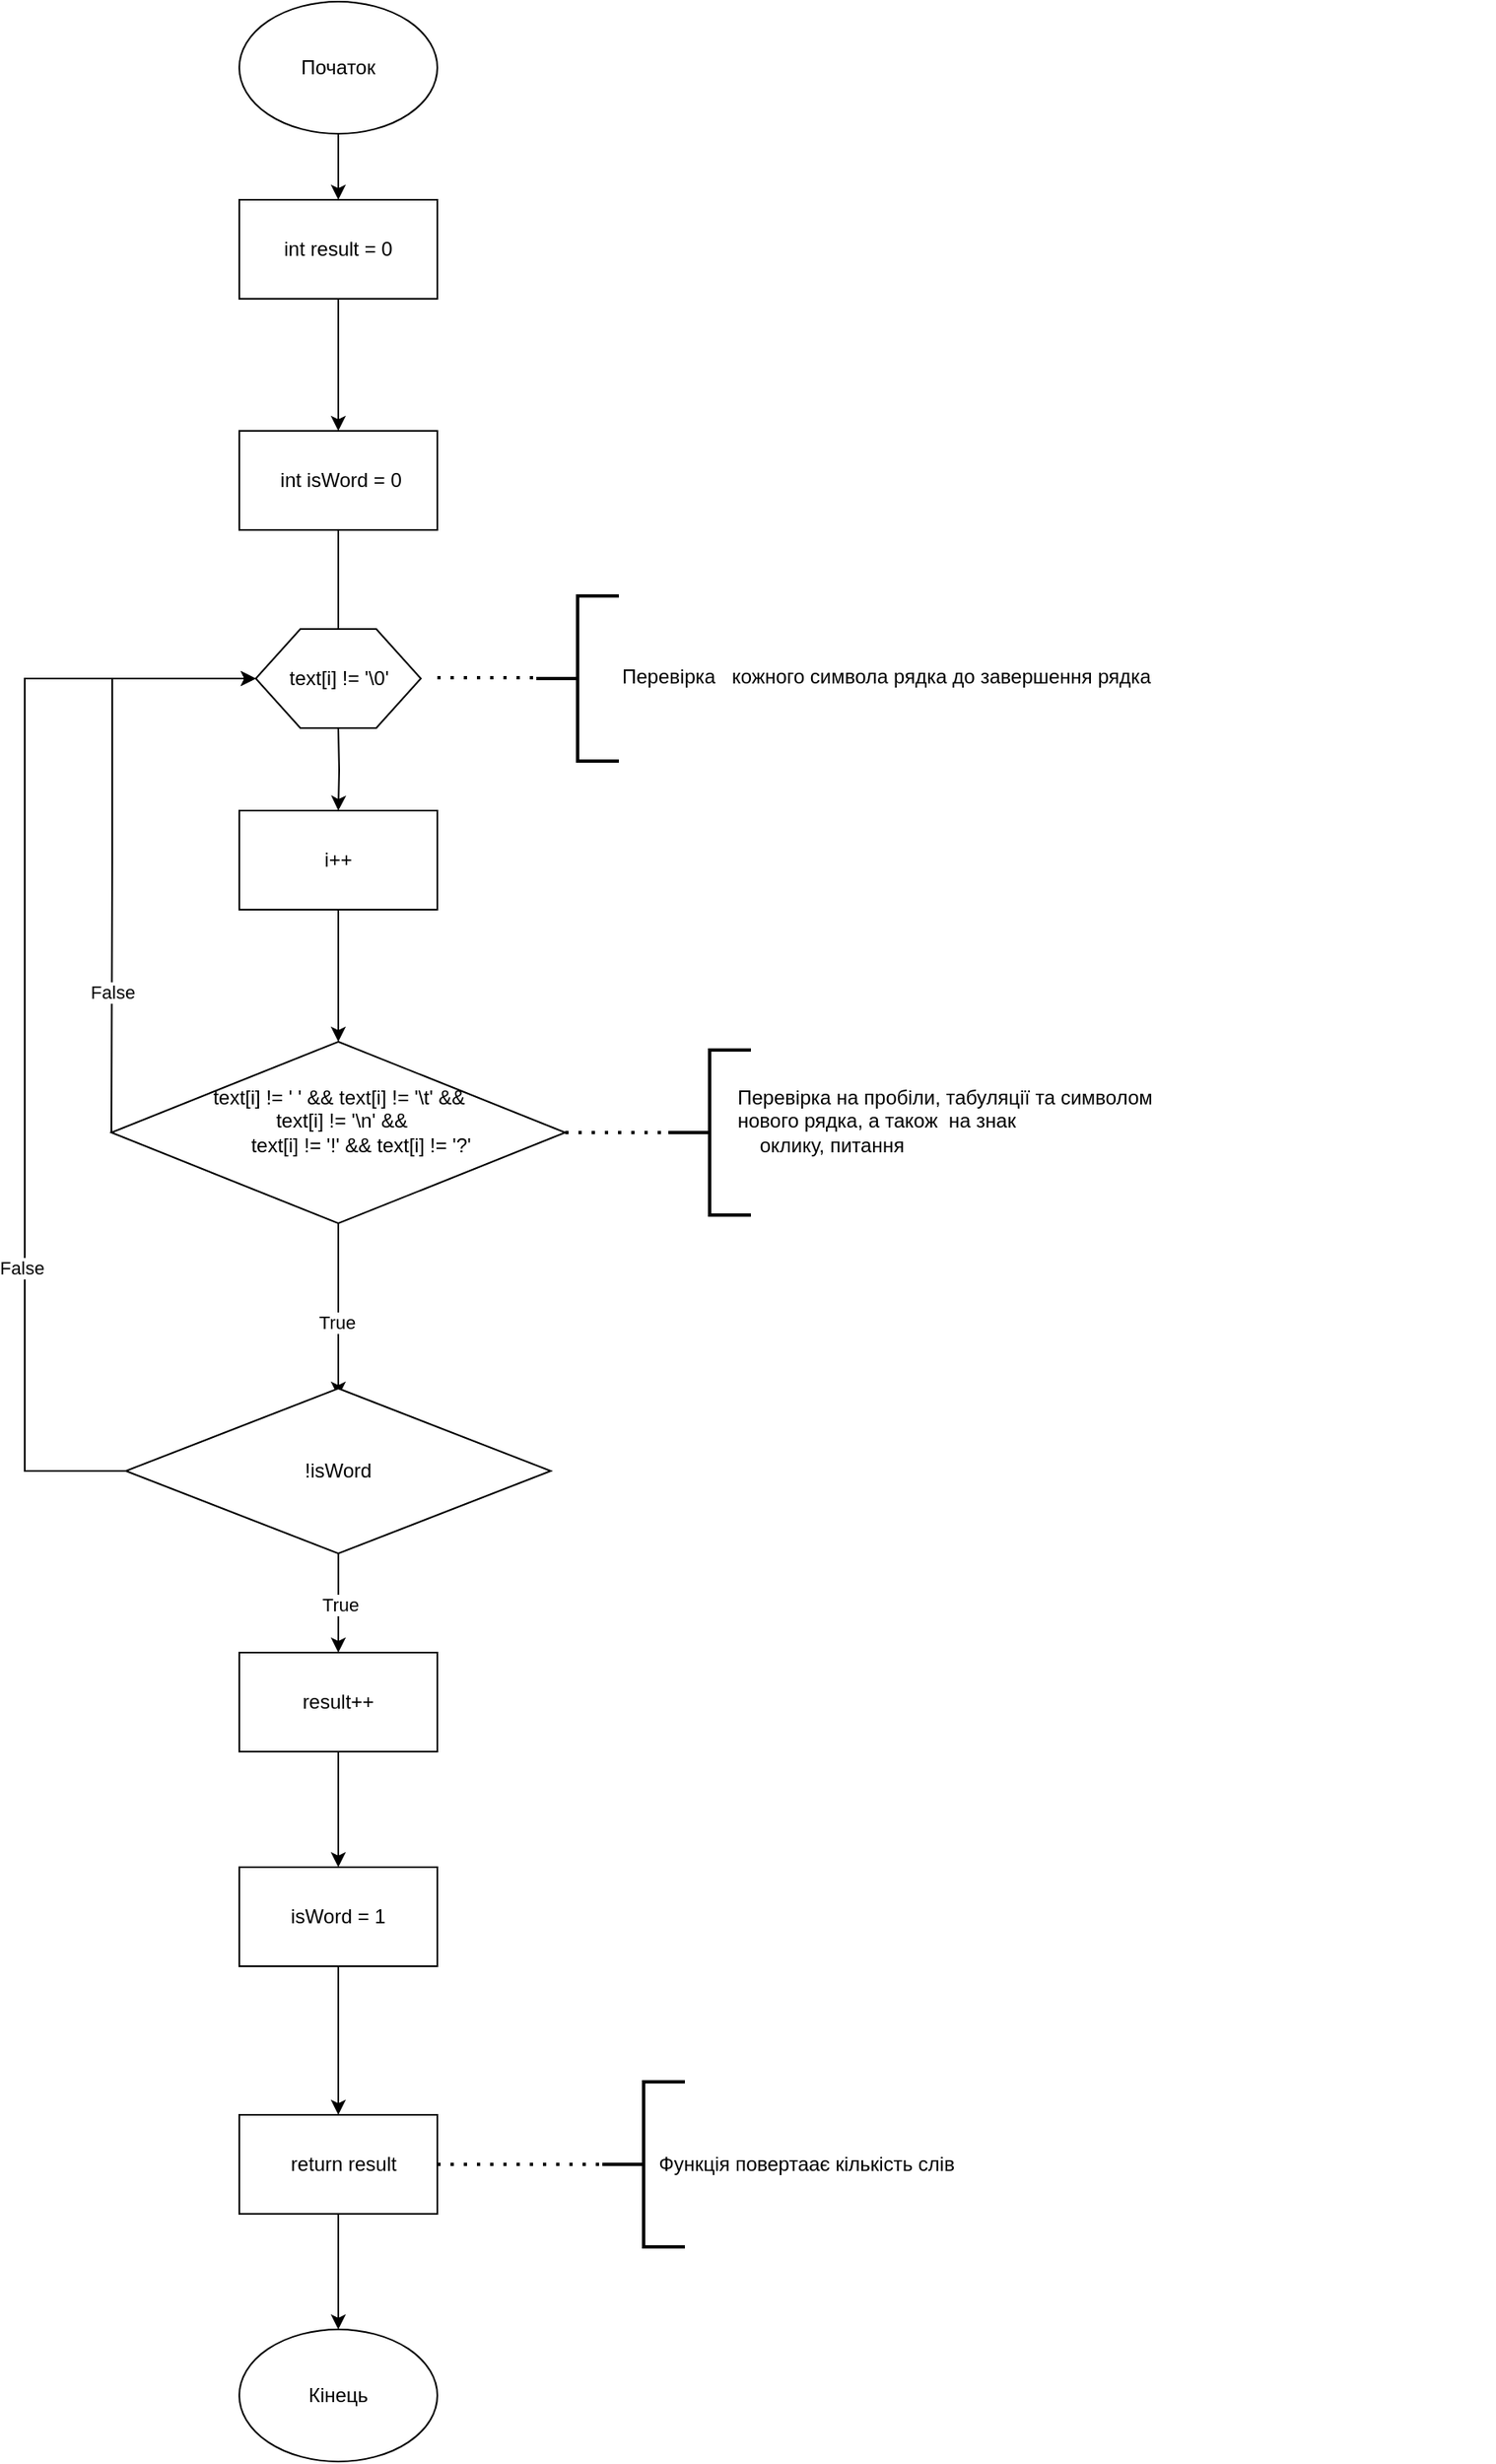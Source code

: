 <mxfile version="22.1.2" type="device">
  <diagram name="Страница — 1" id="ILtFAkhf57ipAOvoTek3">
    <mxGraphModel dx="521" dy="621" grid="1" gridSize="10" guides="1" tooltips="1" connect="1" arrows="1" fold="1" page="1" pageScale="1" pageWidth="827" pageHeight="1169" math="0" shadow="0">
      <root>
        <mxCell id="0" />
        <mxCell id="1" parent="0" />
        <mxCell id="pkNRhPRXysYuJzZf2Pa--6" value="" style="edgeStyle=orthogonalEdgeStyle;rounded=0;orthogonalLoop=1;jettySize=auto;html=1;" parent="1" source="pkNRhPRXysYuJzZf2Pa--1" target="pkNRhPRXysYuJzZf2Pa--2" edge="1">
          <mxGeometry relative="1" as="geometry" />
        </mxCell>
        <mxCell id="pkNRhPRXysYuJzZf2Pa--1" value="Початок" style="ellipse;whiteSpace=wrap;html=1;" parent="1" vertex="1">
          <mxGeometry x="540" y="240" width="120" height="80" as="geometry" />
        </mxCell>
        <mxCell id="pkNRhPRXysYuJzZf2Pa--7" value="" style="edgeStyle=orthogonalEdgeStyle;rounded=0;orthogonalLoop=1;jettySize=auto;html=1;" parent="1" source="pkNRhPRXysYuJzZf2Pa--2" target="pkNRhPRXysYuJzZf2Pa--3" edge="1">
          <mxGeometry relative="1" as="geometry" />
        </mxCell>
        <mxCell id="pkNRhPRXysYuJzZf2Pa--2" value="int result = 0" style="rounded=0;whiteSpace=wrap;html=1;" parent="1" vertex="1">
          <mxGeometry x="540" y="360" width="120" height="60" as="geometry" />
        </mxCell>
        <mxCell id="pkNRhPRXysYuJzZf2Pa--8" value="" style="edgeStyle=orthogonalEdgeStyle;rounded=0;orthogonalLoop=1;jettySize=auto;html=1;" parent="1" source="pkNRhPRXysYuJzZf2Pa--3" target="pkNRhPRXysYuJzZf2Pa--5" edge="1">
          <mxGeometry relative="1" as="geometry" />
        </mxCell>
        <mxCell id="pkNRhPRXysYuJzZf2Pa--3" value="&amp;nbsp;int isWord = 0" style="whiteSpace=wrap;html=1;rounded=0;" parent="1" vertex="1">
          <mxGeometry x="540" y="500" width="120" height="60" as="geometry" />
        </mxCell>
        <mxCell id="pkNRhPRXysYuJzZf2Pa--4" value="" style="verticalLabelPosition=bottom;verticalAlign=top;html=1;shape=hexagon;perimeter=hexagonPerimeter2;arcSize=6;size=0.27;" parent="1" vertex="1">
          <mxGeometry x="550" y="620" width="100" height="60" as="geometry" />
        </mxCell>
        <mxCell id="pkNRhPRXysYuJzZf2Pa--11" value="" style="edgeStyle=orthogonalEdgeStyle;rounded=0;orthogonalLoop=1;jettySize=auto;html=1;" parent="1" target="pkNRhPRXysYuJzZf2Pa--9" edge="1">
          <mxGeometry relative="1" as="geometry">
            <mxPoint x="600" y="680" as="sourcePoint" />
          </mxGeometry>
        </mxCell>
        <mxCell id="pkNRhPRXysYuJzZf2Pa--5" value="text[i] != &#39;\0&#39;" style="text;html=1;align=center;verticalAlign=middle;resizable=0;points=[];autosize=1;strokeColor=none;fillColor=none;" parent="1" vertex="1">
          <mxGeometry x="560" y="635" width="80" height="30" as="geometry" />
        </mxCell>
        <mxCell id="pkNRhPRXysYuJzZf2Pa--13" value="" style="edgeStyle=orthogonalEdgeStyle;rounded=0;orthogonalLoop=1;jettySize=auto;html=1;" parent="1" source="pkNRhPRXysYuJzZf2Pa--9" target="pkNRhPRXysYuJzZf2Pa--12" edge="1">
          <mxGeometry relative="1" as="geometry" />
        </mxCell>
        <mxCell id="pkNRhPRXysYuJzZf2Pa--9" value="i++" style="whiteSpace=wrap;html=1;" parent="1" vertex="1">
          <mxGeometry x="540" y="730" width="120" height="60" as="geometry" />
        </mxCell>
        <mxCell id="pkNRhPRXysYuJzZf2Pa--21" value="" style="edgeStyle=orthogonalEdgeStyle;rounded=0;orthogonalLoop=1;jettySize=auto;html=1;" parent="1" source="pkNRhPRXysYuJzZf2Pa--12" edge="1">
          <mxGeometry relative="1" as="geometry">
            <mxPoint x="600" y="1085.0" as="targetPoint" />
          </mxGeometry>
        </mxCell>
        <mxCell id="pkNRhPRXysYuJzZf2Pa--22" value="True" style="edgeLabel;html=1;align=center;verticalAlign=middle;resizable=0;points=[];" parent="pkNRhPRXysYuJzZf2Pa--21" vertex="1" connectable="0">
          <mxGeometry x="0.148" y="-2" relative="1" as="geometry">
            <mxPoint as="offset" />
          </mxGeometry>
        </mxCell>
        <mxCell id="pkNRhPRXysYuJzZf2Pa--12" value="&lt;div&gt;text[i] != &#39; &#39; &amp;amp;&amp;amp; text[i] != &#39;\t&#39; &amp;amp;&amp;amp;&lt;/div&gt;&lt;div&gt;&amp;nbsp;text[i] != &#39;\n&#39; &amp;amp;&amp;amp;&lt;/div&gt;&lt;div&gt;&amp;nbsp; &amp;nbsp; &amp;nbsp; &amp;nbsp; text[i] != &#39;!&#39; &amp;amp;&amp;amp; text[i] != &#39;?&#39;&lt;/div&gt;&lt;div&gt;&lt;br&gt;&lt;/div&gt;" style="rhombus;whiteSpace=wrap;html=1;" parent="1" vertex="1">
          <mxGeometry x="462.5" y="870" width="275" height="110" as="geometry" />
        </mxCell>
        <mxCell id="pkNRhPRXysYuJzZf2Pa--14" value="" style="endArrow=classic;html=1;rounded=0;entryX=0;entryY=0.5;entryDx=0;entryDy=0;exitX=0;exitY=0.5;exitDx=0;exitDy=0;" parent="1" target="pkNRhPRXysYuJzZf2Pa--4" edge="1" source="pkNRhPRXysYuJzZf2Pa--12">
          <mxGeometry width="50" height="50" relative="1" as="geometry">
            <mxPoint x="462.5" y="920" as="sourcePoint" />
            <mxPoint x="512.5" y="870" as="targetPoint" />
            <Array as="points">
              <mxPoint x="463" y="760" />
              <mxPoint x="463" y="650" />
            </Array>
          </mxGeometry>
        </mxCell>
        <mxCell id="pkNRhPRXysYuJzZf2Pa--19" value="False" style="edgeLabel;html=1;align=center;verticalAlign=middle;resizable=0;points=[];" parent="pkNRhPRXysYuJzZf2Pa--14" vertex="1" connectable="0">
          <mxGeometry x="-0.531" relative="1" as="geometry">
            <mxPoint as="offset" />
          </mxGeometry>
        </mxCell>
        <mxCell id="pkNRhPRXysYuJzZf2Pa--25" value="" style="edgeStyle=orthogonalEdgeStyle;rounded=0;orthogonalLoop=1;jettySize=auto;html=1;" parent="1" source="pkNRhPRXysYuJzZf2Pa--23" target="pkNRhPRXysYuJzZf2Pa--24" edge="1">
          <mxGeometry relative="1" as="geometry" />
        </mxCell>
        <mxCell id="mVNRX5Atvfrtjoymn3qX-1" value="True" style="edgeLabel;html=1;align=center;verticalAlign=middle;resizable=0;points=[];" parent="pkNRhPRXysYuJzZf2Pa--25" vertex="1" connectable="0">
          <mxGeometry x="0.027" y="1" relative="1" as="geometry">
            <mxPoint as="offset" />
          </mxGeometry>
        </mxCell>
        <mxCell id="pkNRhPRXysYuJzZf2Pa--23" value="&lt;div&gt;!isWord&lt;br&gt;&lt;/div&gt;" style="rhombus;whiteSpace=wrap;html=1;" parent="1" vertex="1">
          <mxGeometry x="471.25" y="1080" width="257.5" height="100" as="geometry" />
        </mxCell>
        <mxCell id="pkNRhPRXysYuJzZf2Pa--29" value="" style="edgeStyle=orthogonalEdgeStyle;rounded=0;orthogonalLoop=1;jettySize=auto;html=1;" parent="1" source="pkNRhPRXysYuJzZf2Pa--24" target="pkNRhPRXysYuJzZf2Pa--26" edge="1">
          <mxGeometry relative="1" as="geometry" />
        </mxCell>
        <mxCell id="pkNRhPRXysYuJzZf2Pa--24" value="result++" style="whiteSpace=wrap;html=1;" parent="1" vertex="1">
          <mxGeometry x="540" y="1240" width="120" height="60" as="geometry" />
        </mxCell>
        <mxCell id="pkNRhPRXysYuJzZf2Pa--30" value="" style="edgeStyle=orthogonalEdgeStyle;rounded=0;orthogonalLoop=1;jettySize=auto;html=1;" parent="1" source="pkNRhPRXysYuJzZf2Pa--26" target="pkNRhPRXysYuJzZf2Pa--27" edge="1">
          <mxGeometry relative="1" as="geometry" />
        </mxCell>
        <mxCell id="pkNRhPRXysYuJzZf2Pa--26" value="isWord = 1" style="whiteSpace=wrap;html=1;" parent="1" vertex="1">
          <mxGeometry x="540" y="1370" width="120" height="60" as="geometry" />
        </mxCell>
        <mxCell id="pkNRhPRXysYuJzZf2Pa--31" value="" style="edgeStyle=orthogonalEdgeStyle;rounded=0;orthogonalLoop=1;jettySize=auto;html=1;" parent="1" source="pkNRhPRXysYuJzZf2Pa--27" target="pkNRhPRXysYuJzZf2Pa--28" edge="1">
          <mxGeometry relative="1" as="geometry" />
        </mxCell>
        <mxCell id="pkNRhPRXysYuJzZf2Pa--27" value="&amp;nbsp; return result" style="whiteSpace=wrap;html=1;" parent="1" vertex="1">
          <mxGeometry x="540" y="1520" width="120" height="60" as="geometry" />
        </mxCell>
        <mxCell id="pkNRhPRXysYuJzZf2Pa--28" value="Кінець" style="ellipse;whiteSpace=wrap;html=1;" parent="1" vertex="1">
          <mxGeometry x="540" y="1650" width="120" height="80" as="geometry" />
        </mxCell>
        <mxCell id="pkNRhPRXysYuJzZf2Pa--32" value="" style="strokeWidth=2;html=1;shape=mxgraph.flowchart.annotation_2;align=left;labelPosition=right;pointerEvents=1;" parent="1" vertex="1">
          <mxGeometry x="800" y="875" width="50" height="100" as="geometry" />
        </mxCell>
        <mxCell id="pkNRhPRXysYuJzZf2Pa--34" value="Перевірка на пробіли, табуляції та символом &#xa;нового рядка, а також  на знак&#xa;    оклику, питання" style="text;whiteSpace=wrap;" parent="1" vertex="1">
          <mxGeometry x="840" y="890" width="460" height="50" as="geometry" />
        </mxCell>
        <mxCell id="pkNRhPRXysYuJzZf2Pa--36" value="" style="endArrow=none;dashed=1;html=1;dashPattern=1 3;strokeWidth=2;rounded=0;exitX=1;exitY=0.5;exitDx=0;exitDy=0;entryX=0;entryY=0.5;entryDx=0;entryDy=0;entryPerimeter=0;" parent="1" source="pkNRhPRXysYuJzZf2Pa--12" target="pkNRhPRXysYuJzZf2Pa--32" edge="1">
          <mxGeometry width="50" height="50" relative="1" as="geometry">
            <mxPoint x="700" y="590" as="sourcePoint" />
            <mxPoint x="750" y="540" as="targetPoint" />
          </mxGeometry>
        </mxCell>
        <mxCell id="pkNRhPRXysYuJzZf2Pa--37" value="Перевірка   кожного символа рядка до завершення рядка" style="text;whiteSpace=wrap;" parent="1" vertex="1">
          <mxGeometry x="770" y="635" width="350" height="40" as="geometry" />
        </mxCell>
        <mxCell id="pkNRhPRXysYuJzZf2Pa--38" value="" style="strokeWidth=2;html=1;shape=mxgraph.flowchart.annotation_2;align=left;labelPosition=right;pointerEvents=1;" parent="1" vertex="1">
          <mxGeometry x="720" y="600" width="50" height="100" as="geometry" />
        </mxCell>
        <mxCell id="pkNRhPRXysYuJzZf2Pa--40" value="" style="endArrow=none;dashed=1;html=1;dashPattern=1 3;strokeWidth=2;rounded=0;exitX=1;exitY=0.5;exitDx=0;exitDy=0;entryX=0;entryY=0.5;entryDx=0;entryDy=0;entryPerimeter=0;" parent="1" edge="1">
          <mxGeometry width="50" height="50" relative="1" as="geometry">
            <mxPoint x="660" y="649.44" as="sourcePoint" />
            <mxPoint x="723" y="649.44" as="targetPoint" />
          </mxGeometry>
        </mxCell>
        <mxCell id="pkNRhPRXysYuJzZf2Pa--41" value="Функція повертаає кількість слів&amp;nbsp;" style="text;html=1;align=center;verticalAlign=middle;resizable=0;points=[];autosize=1;strokeColor=none;fillColor=none;" parent="1" vertex="1">
          <mxGeometry x="780" y="1535" width="210" height="30" as="geometry" />
        </mxCell>
        <mxCell id="pkNRhPRXysYuJzZf2Pa--42" value="" style="strokeWidth=2;html=1;shape=mxgraph.flowchart.annotation_2;align=left;labelPosition=right;pointerEvents=1;" parent="1" vertex="1">
          <mxGeometry x="760" y="1500" width="50" height="100" as="geometry" />
        </mxCell>
        <mxCell id="pkNRhPRXysYuJzZf2Pa--43" value="" style="endArrow=none;dashed=1;html=1;dashPattern=1 3;strokeWidth=2;rounded=0;exitX=1;exitY=0.5;exitDx=0;exitDy=0;entryX=0;entryY=0.5;entryDx=0;entryDy=0;entryPerimeter=0;" parent="1" source="pkNRhPRXysYuJzZf2Pa--27" target="pkNRhPRXysYuJzZf2Pa--42" edge="1">
          <mxGeometry width="50" height="50" relative="1" as="geometry">
            <mxPoint x="730" y="1500" as="sourcePoint" />
            <mxPoint x="780" y="1450" as="targetPoint" />
          </mxGeometry>
        </mxCell>
        <mxCell id="mVNRX5Atvfrtjoymn3qX-6" value="" style="endArrow=classic;html=1;rounded=0;exitX=0;exitY=0.5;exitDx=0;exitDy=0;" parent="1" source="pkNRhPRXysYuJzZf2Pa--23" edge="1">
          <mxGeometry width="50" height="50" relative="1" as="geometry">
            <mxPoint x="410" y="1120" as="sourcePoint" />
            <mxPoint x="550" y="650" as="targetPoint" />
            <Array as="points">
              <mxPoint x="410" y="1130" />
              <mxPoint x="410" y="650" />
            </Array>
          </mxGeometry>
        </mxCell>
        <mxCell id="mVNRX5Atvfrtjoymn3qX-7" value="False" style="edgeLabel;html=1;align=center;verticalAlign=middle;resizable=0;points=[];" parent="mVNRX5Atvfrtjoymn3qX-6" vertex="1" connectable="0">
          <mxGeometry x="-0.457" y="2" relative="1" as="geometry">
            <mxPoint as="offset" />
          </mxGeometry>
        </mxCell>
      </root>
    </mxGraphModel>
  </diagram>
</mxfile>
